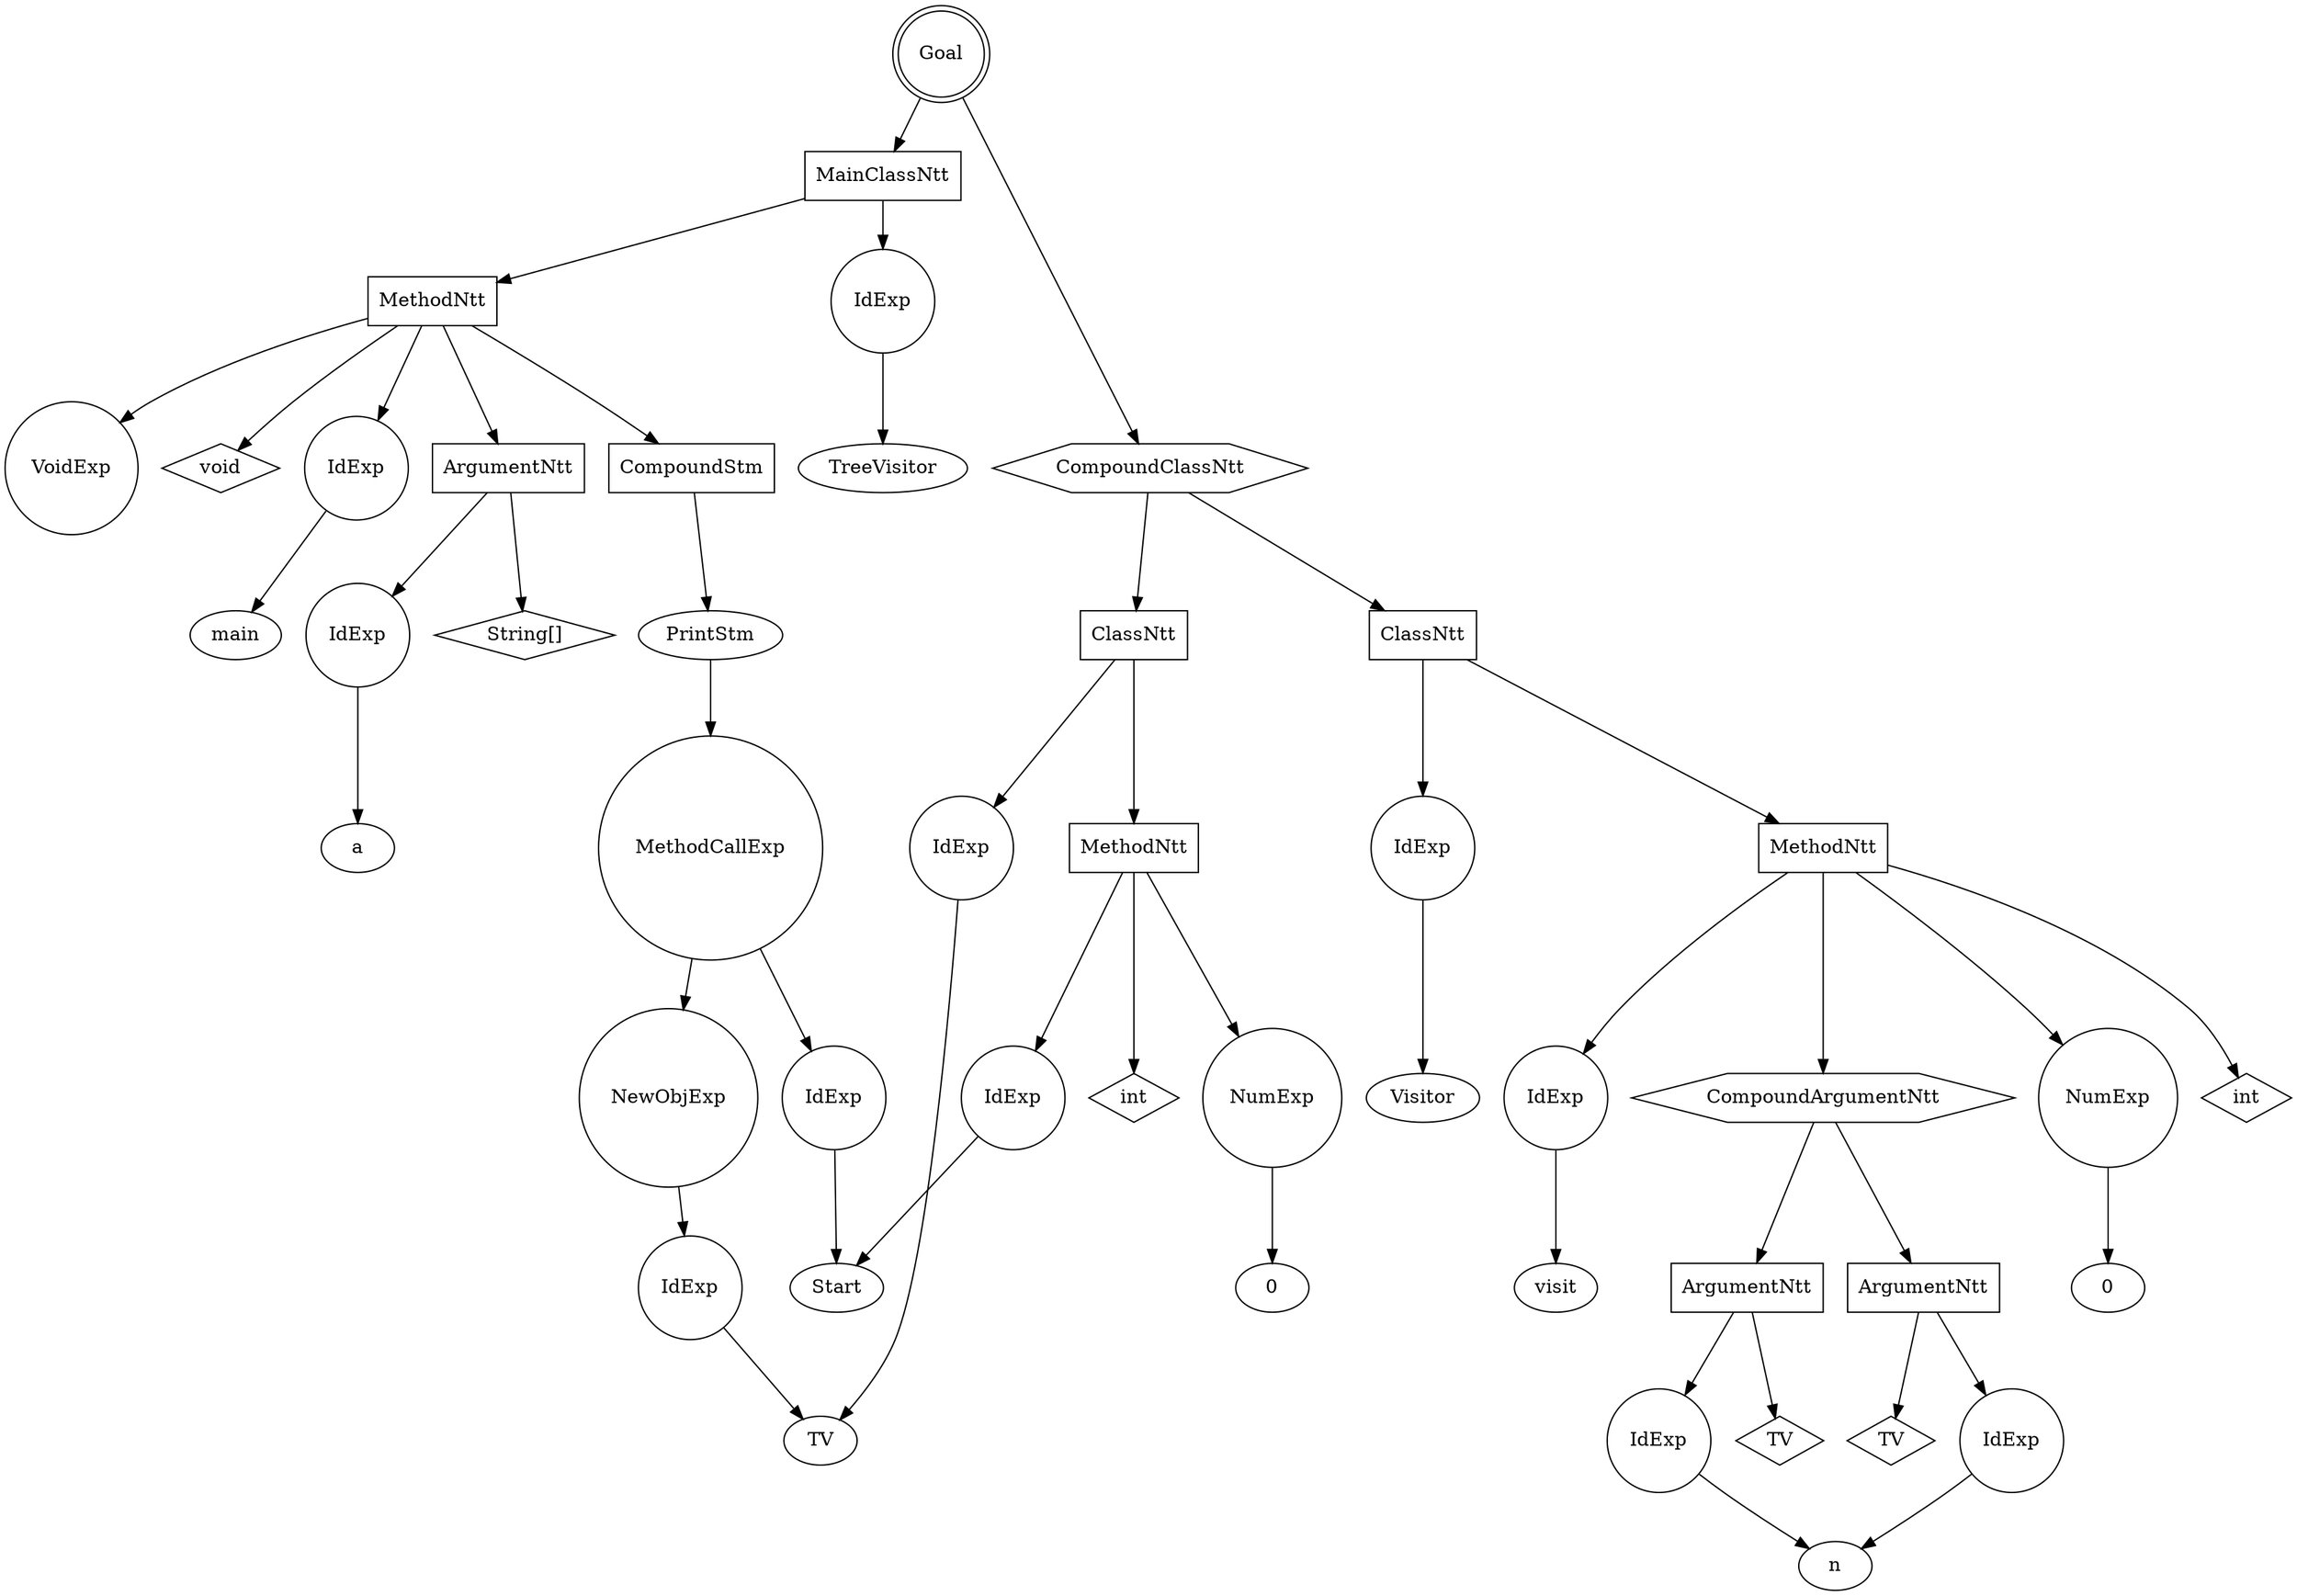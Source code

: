 digraph my_graph {
-1261431344;
-1261431344[label = "Goal", shape = "doublecircle"];
-1261431344->-1261434992;
-1261434992[label = "MainClassNtt", shape = "box"];
-1261434992->-1261434176
-1261434176[label = "IdExp", shape = "circle"];
-1261434176->-1259338288;
-1259338288[label = "TreeVisitor"];
-1261434992->-1250949040;
-1250949040[label = "MethodNtt", shape = "box"];
-1250949040->-1261435040;
-1261435040[label = "void", shape = "diamond" ];
-1250949040->-1261435088
-1261435088[label = "IdExp", shape = "circle"];
-1261435088->-1259338672;
-1259338672[label = "main"];
-1250949040->-1261435232;
-1261435232[label = "ArgumentNtt", shape = "box"];
-1261435232->-1261435184;
-1261435184[label = "String[]", shape = "diamond" ];
-1261435232->-1261434368
-1261434368[label = "IdExp", shape = "circle"];
-1261434368->-1259338448;
-1259338448[label = "a"];
-1250949040->-1261434944;
-1261434944[label = "CompoundStm", shape = "polygon"];
-1261434944->-1259338640;
-1259338640[label = "PrintStm", shape = "ellipse"];
-1259338640->-1261434848
-1261434848[label = "MethodCallExp", shape = "circle"];
-1261434848->-1261434608
-1261434608[label = "NewObjExp", shape = "circle"];
-1261434608->-1261434512
-1261434512[label = "IdExp", shape = "circle"];
-1261434512->-1259338512;
-1259338512[label = "TV"];
-1261434848->-1261434752
-1261434752[label = "IdExp", shape = "circle"];
-1261434752->-1259338576;
-1259338576[label = "Start"];
-1250949040->-1259338736
-1259338736[label = "VoidExp", shape = "circle"];
-1261431344->-1261431296;
-1261431296[label = "CompoundClassNtt", shape = "hexagon"];
-1261431296->-1261435952;
-1261435952[label = "ClassNtt", shape = "box"];
-1261435952->-1261435520
-1261435520[label = "IdExp", shape = "circle"];
-1261435520->-1259338512;
-1259338512[label = "TV"];
-1261435952->-1250949104;
-1250949104[label = "MethodNtt", shape = "box"];
-1250949104->-1261435616;
-1261435616[label = "int", shape = "diamond" ];
-1250949104->-1261435712
-1261435712[label = "IdExp", shape = "circle"];
-1261435712->-1259338576;
-1259338576[label = "Start"];
-1250949104->-1261435808
-1261435808[label = "NumExp", shape = "circle"];
-1261435808->-1261435807;
-1261435807[label = "0"];
-1261431296->-1261431248;
-1261431248[label = "ClassNtt", shape = "box"];
-1261431248->-1261436096
-1261436096[label = "IdExp", shape = "circle"];
-1261436096->-1259338768;
-1259338768[label = "Visitor"];
-1261431248->-1250949424;
-1250949424[label = "MethodNtt", shape = "box"];
-1250949424->-1261436192;
-1261436192[label = "int", shape = "diamond" ];
-1250949424->-1261436288
-1261436288[label = "IdExp", shape = "circle"];
-1261436288->-1259338832;
-1259338832[label = "visit"];
-1250949424->-1261431056;
-1261431056[label = "CompoundArgumentNtt", shape = "hexagon"];
-1261431056->-1261436720;
-1261436720[label = "ArgumentNtt", shape = "box"];
-1261436720->-1261436528;
-1261436528[label = "TV", shape = "diamond" ];
-1261436720->-1261436624
-1261436624[label = "IdExp", shape = "circle"];
-1261436624->-1259338896;
-1259338896[label = "n"];
-1261431056->-1261431008;
-1261431008[label = "ArgumentNtt", shape = "box"];
-1261431008->-1261430816;
-1261430816[label = "TV", shape = "diamond" ];
-1261431008->-1261430912
-1261430912[label = "IdExp", shape = "circle"];
-1261430912->-1259338896;
-1259338896[label = "n"];
-1250949424->-1261431104
-1261431104[label = "NumExp", shape = "circle"];
-1261431104->-1261431103;
-1261431103[label = "0"];

}